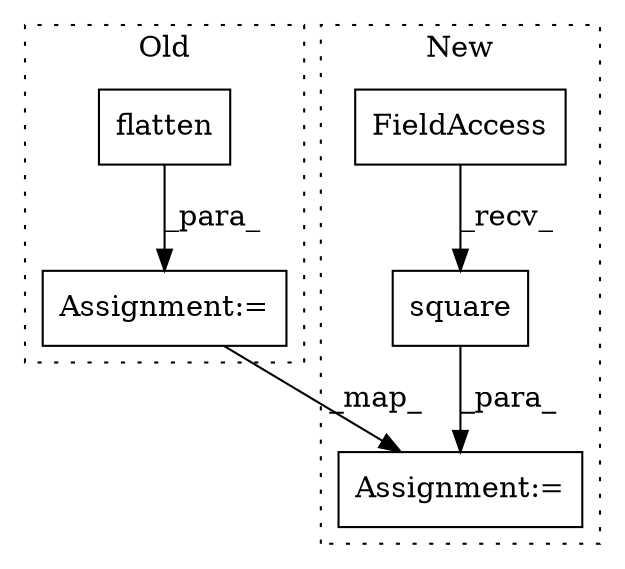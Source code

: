 digraph G {
subgraph cluster0 {
1 [label="flatten" a="32" s="4891" l="9" shape="box"];
4 [label="Assignment:=" a="7" s="4863" l="1" shape="box"];
label = "Old";
style="dotted";
}
subgraph cluster1 {
2 [label="square" a="32" s="5044,5117" l="7,1" shape="box"];
3 [label="Assignment:=" a="7" s="4977" l="1" shape="box"];
5 [label="FieldAccess" a="22" s="5033" l="10" shape="box"];
label = "New";
style="dotted";
}
1 -> 4 [label="_para_"];
2 -> 3 [label="_para_"];
4 -> 3 [label="_map_"];
5 -> 2 [label="_recv_"];
}